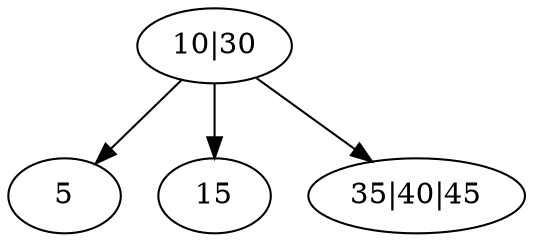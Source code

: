 digraph G {node1 [label="10|30"];node1 -> node2;node2 [label="5"];node1 -> node3;node3 [label="15"];node1 -> node4;node4 [label="35|40|45"];}
